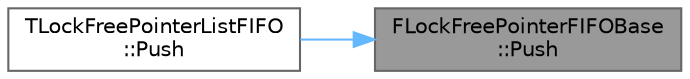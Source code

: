 digraph "FLockFreePointerFIFOBase::Push"
{
 // INTERACTIVE_SVG=YES
 // LATEX_PDF_SIZE
  bgcolor="transparent";
  edge [fontname=Helvetica,fontsize=10,labelfontname=Helvetica,labelfontsize=10];
  node [fontname=Helvetica,fontsize=10,shape=box,height=0.2,width=0.4];
  rankdir="RL";
  Node1 [id="Node000001",label="FLockFreePointerFIFOBase\l::Push",height=0.2,width=0.4,color="gray40", fillcolor="grey60", style="filled", fontcolor="black",tooltip=" "];
  Node1 -> Node2 [id="edge1_Node000001_Node000002",dir="back",color="steelblue1",style="solid",tooltip=" "];
  Node2 [id="Node000002",label="TLockFreePointerListFIFO\l::Push",height=0.2,width=0.4,color="grey40", fillcolor="white", style="filled",URL="$d8/d09/classTLockFreePointerListFIFO.html#ab0386ef543a21319017a5ac722ae2a9f",tooltip="Push an item onto the head of the list."];
}
